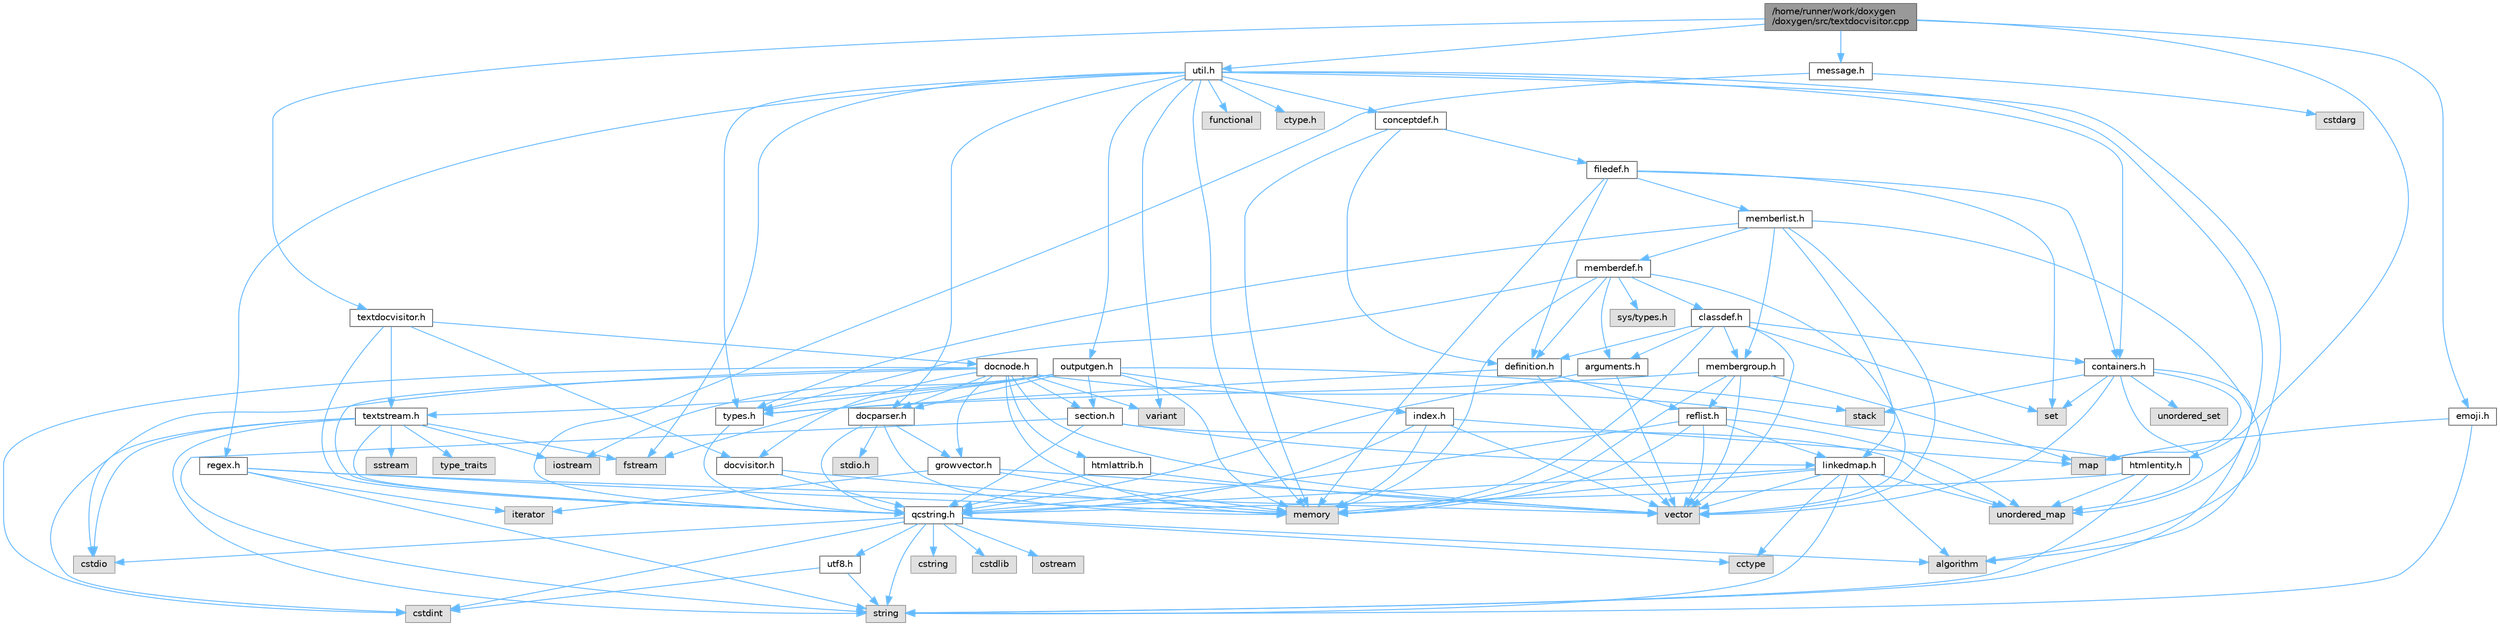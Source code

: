 digraph "/home/runner/work/doxygen/doxygen/src/textdocvisitor.cpp"
{
 // INTERACTIVE_SVG=YES
 // LATEX_PDF_SIZE
  bgcolor="transparent";
  edge [fontname=Helvetica,fontsize=10,labelfontname=Helvetica,labelfontsize=10];
  node [fontname=Helvetica,fontsize=10,shape=box,height=0.2,width=0.4];
  Node1 [id="Node000001",label="/home/runner/work/doxygen\l/doxygen/src/textdocvisitor.cpp",height=0.2,width=0.4,color="gray40", fillcolor="grey60", style="filled", fontcolor="black"];
  Node1 -> Node2 [id="edge1_Node000001_Node000002",color="steelblue1",style="solid"];
  Node2 [id="Node000002",label="textdocvisitor.h",height=0.2,width=0.4,color="grey40", fillcolor="white", style="filled",URL="$dd/d66/textdocvisitor_8h.html",tooltip=" "];
  Node2 -> Node3 [id="edge2_Node000002_Node000003",color="steelblue1",style="solid"];
  Node3 [id="Node000003",label="qcstring.h",height=0.2,width=0.4,color="grey40", fillcolor="white", style="filled",URL="$d7/d5c/qcstring_8h.html",tooltip=" "];
  Node3 -> Node4 [id="edge3_Node000003_Node000004",color="steelblue1",style="solid"];
  Node4 [id="Node000004",label="string",height=0.2,width=0.4,color="grey60", fillcolor="#E0E0E0", style="filled"];
  Node3 -> Node5 [id="edge4_Node000003_Node000005",color="steelblue1",style="solid"];
  Node5 [id="Node000005",label="algorithm",height=0.2,width=0.4,color="grey60", fillcolor="#E0E0E0", style="filled"];
  Node3 -> Node6 [id="edge5_Node000003_Node000006",color="steelblue1",style="solid"];
  Node6 [id="Node000006",label="cctype",height=0.2,width=0.4,color="grey60", fillcolor="#E0E0E0", style="filled"];
  Node3 -> Node7 [id="edge6_Node000003_Node000007",color="steelblue1",style="solid"];
  Node7 [id="Node000007",label="cstring",height=0.2,width=0.4,color="grey60", fillcolor="#E0E0E0", style="filled"];
  Node3 -> Node8 [id="edge7_Node000003_Node000008",color="steelblue1",style="solid"];
  Node8 [id="Node000008",label="cstdio",height=0.2,width=0.4,color="grey60", fillcolor="#E0E0E0", style="filled"];
  Node3 -> Node9 [id="edge8_Node000003_Node000009",color="steelblue1",style="solid"];
  Node9 [id="Node000009",label="cstdlib",height=0.2,width=0.4,color="grey60", fillcolor="#E0E0E0", style="filled"];
  Node3 -> Node10 [id="edge9_Node000003_Node000010",color="steelblue1",style="solid"];
  Node10 [id="Node000010",label="cstdint",height=0.2,width=0.4,color="grey60", fillcolor="#E0E0E0", style="filled"];
  Node3 -> Node11 [id="edge10_Node000003_Node000011",color="steelblue1",style="solid"];
  Node11 [id="Node000011",label="ostream",height=0.2,width=0.4,color="grey60", fillcolor="#E0E0E0", style="filled"];
  Node3 -> Node12 [id="edge11_Node000003_Node000012",color="steelblue1",style="solid"];
  Node12 [id="Node000012",label="utf8.h",height=0.2,width=0.4,color="grey40", fillcolor="white", style="filled",URL="$db/d7c/utf8_8h.html",tooltip="Various UTF8 related helper functions."];
  Node12 -> Node10 [id="edge12_Node000012_Node000010",color="steelblue1",style="solid"];
  Node12 -> Node4 [id="edge13_Node000012_Node000004",color="steelblue1",style="solid"];
  Node2 -> Node13 [id="edge14_Node000002_Node000013",color="steelblue1",style="solid"];
  Node13 [id="Node000013",label="docvisitor.h",height=0.2,width=0.4,color="grey40", fillcolor="white", style="filled",URL="$d2/d3c/docvisitor_8h.html",tooltip=" "];
  Node13 -> Node14 [id="edge15_Node000013_Node000014",color="steelblue1",style="solid"];
  Node14 [id="Node000014",label="memory",height=0.2,width=0.4,color="grey60", fillcolor="#E0E0E0", style="filled"];
  Node13 -> Node3 [id="edge16_Node000013_Node000003",color="steelblue1",style="solid"];
  Node2 -> Node15 [id="edge17_Node000002_Node000015",color="steelblue1",style="solid"];
  Node15 [id="Node000015",label="docnode.h",height=0.2,width=0.4,color="grey40", fillcolor="white", style="filled",URL="$de/d2b/docnode_8h.html",tooltip=" "];
  Node15 -> Node8 [id="edge18_Node000015_Node000008",color="steelblue1",style="solid"];
  Node15 -> Node10 [id="edge19_Node000015_Node000010",color="steelblue1",style="solid"];
  Node15 -> Node16 [id="edge20_Node000015_Node000016",color="steelblue1",style="solid"];
  Node16 [id="Node000016",label="vector",height=0.2,width=0.4,color="grey60", fillcolor="#E0E0E0", style="filled"];
  Node15 -> Node14 [id="edge21_Node000015_Node000014",color="steelblue1",style="solid"];
  Node15 -> Node17 [id="edge22_Node000015_Node000017",color="steelblue1",style="solid"];
  Node17 [id="Node000017",label="variant",height=0.2,width=0.4,color="grey60", fillcolor="#E0E0E0", style="filled"];
  Node15 -> Node3 [id="edge23_Node000015_Node000003",color="steelblue1",style="solid"];
  Node15 -> Node13 [id="edge24_Node000015_Node000013",color="steelblue1",style="solid"];
  Node15 -> Node18 [id="edge25_Node000015_Node000018",color="steelblue1",style="solid"];
  Node18 [id="Node000018",label="docparser.h",height=0.2,width=0.4,color="grey40", fillcolor="white", style="filled",URL="$de/d9c/docparser_8h.html",tooltip=" "];
  Node18 -> Node19 [id="edge26_Node000018_Node000019",color="steelblue1",style="solid"];
  Node19 [id="Node000019",label="stdio.h",height=0.2,width=0.4,color="grey60", fillcolor="#E0E0E0", style="filled"];
  Node18 -> Node14 [id="edge27_Node000018_Node000014",color="steelblue1",style="solid"];
  Node18 -> Node3 [id="edge28_Node000018_Node000003",color="steelblue1",style="solid"];
  Node18 -> Node20 [id="edge29_Node000018_Node000020",color="steelblue1",style="solid"];
  Node20 [id="Node000020",label="growvector.h",height=0.2,width=0.4,color="grey40", fillcolor="white", style="filled",URL="$d7/d50/growvector_8h.html",tooltip=" "];
  Node20 -> Node16 [id="edge30_Node000020_Node000016",color="steelblue1",style="solid"];
  Node20 -> Node14 [id="edge31_Node000020_Node000014",color="steelblue1",style="solid"];
  Node20 -> Node21 [id="edge32_Node000020_Node000021",color="steelblue1",style="solid"];
  Node21 [id="Node000021",label="iterator",height=0.2,width=0.4,color="grey60", fillcolor="#E0E0E0", style="filled"];
  Node15 -> Node22 [id="edge33_Node000015_Node000022",color="steelblue1",style="solid"];
  Node22 [id="Node000022",label="htmlattrib.h",height=0.2,width=0.4,color="grey40", fillcolor="white", style="filled",URL="$d0/d73/htmlattrib_8h.html",tooltip=" "];
  Node22 -> Node16 [id="edge34_Node000022_Node000016",color="steelblue1",style="solid"];
  Node22 -> Node3 [id="edge35_Node000022_Node000003",color="steelblue1",style="solid"];
  Node15 -> Node23 [id="edge36_Node000015_Node000023",color="steelblue1",style="solid"];
  Node23 [id="Node000023",label="htmlentity.h",height=0.2,width=0.4,color="grey40", fillcolor="white", style="filled",URL="$db/dc6/htmlentity_8h.html",tooltip=" "];
  Node23 -> Node24 [id="edge37_Node000023_Node000024",color="steelblue1",style="solid"];
  Node24 [id="Node000024",label="unordered_map",height=0.2,width=0.4,color="grey60", fillcolor="#E0E0E0", style="filled"];
  Node23 -> Node4 [id="edge38_Node000023_Node000004",color="steelblue1",style="solid"];
  Node23 -> Node3 [id="edge39_Node000023_Node000003",color="steelblue1",style="solid"];
  Node15 -> Node20 [id="edge40_Node000015_Node000020",color="steelblue1",style="solid"];
  Node15 -> Node25 [id="edge41_Node000015_Node000025",color="steelblue1",style="solid"];
  Node25 [id="Node000025",label="section.h",height=0.2,width=0.4,color="grey40", fillcolor="white", style="filled",URL="$d1/d2a/section_8h.html",tooltip=" "];
  Node25 -> Node4 [id="edge42_Node000025_Node000004",color="steelblue1",style="solid"];
  Node25 -> Node24 [id="edge43_Node000025_Node000024",color="steelblue1",style="solid"];
  Node25 -> Node3 [id="edge44_Node000025_Node000003",color="steelblue1",style="solid"];
  Node25 -> Node26 [id="edge45_Node000025_Node000026",color="steelblue1",style="solid"];
  Node26 [id="Node000026",label="linkedmap.h",height=0.2,width=0.4,color="grey40", fillcolor="white", style="filled",URL="$da/de1/linkedmap_8h.html",tooltip=" "];
  Node26 -> Node24 [id="edge46_Node000026_Node000024",color="steelblue1",style="solid"];
  Node26 -> Node16 [id="edge47_Node000026_Node000016",color="steelblue1",style="solid"];
  Node26 -> Node14 [id="edge48_Node000026_Node000014",color="steelblue1",style="solid"];
  Node26 -> Node4 [id="edge49_Node000026_Node000004",color="steelblue1",style="solid"];
  Node26 -> Node5 [id="edge50_Node000026_Node000005",color="steelblue1",style="solid"];
  Node26 -> Node6 [id="edge51_Node000026_Node000006",color="steelblue1",style="solid"];
  Node26 -> Node3 [id="edge52_Node000026_Node000003",color="steelblue1",style="solid"];
  Node2 -> Node27 [id="edge53_Node000002_Node000027",color="steelblue1",style="solid"];
  Node27 [id="Node000027",label="textstream.h",height=0.2,width=0.4,color="grey40", fillcolor="white", style="filled",URL="$d4/d7d/textstream_8h.html",tooltip=" "];
  Node27 -> Node4 [id="edge54_Node000027_Node000004",color="steelblue1",style="solid"];
  Node27 -> Node28 [id="edge55_Node000027_Node000028",color="steelblue1",style="solid"];
  Node28 [id="Node000028",label="iostream",height=0.2,width=0.4,color="grey60", fillcolor="#E0E0E0", style="filled"];
  Node27 -> Node29 [id="edge56_Node000027_Node000029",color="steelblue1",style="solid"];
  Node29 [id="Node000029",label="sstream",height=0.2,width=0.4,color="grey60", fillcolor="#E0E0E0", style="filled"];
  Node27 -> Node10 [id="edge57_Node000027_Node000010",color="steelblue1",style="solid"];
  Node27 -> Node8 [id="edge58_Node000027_Node000008",color="steelblue1",style="solid"];
  Node27 -> Node30 [id="edge59_Node000027_Node000030",color="steelblue1",style="solid"];
  Node30 [id="Node000030",label="fstream",height=0.2,width=0.4,color="grey60", fillcolor="#E0E0E0", style="filled"];
  Node27 -> Node31 [id="edge60_Node000027_Node000031",color="steelblue1",style="solid"];
  Node31 [id="Node000031",label="type_traits",height=0.2,width=0.4,color="grey60", fillcolor="#E0E0E0", style="filled"];
  Node27 -> Node3 [id="edge61_Node000027_Node000003",color="steelblue1",style="solid"];
  Node1 -> Node32 [id="edge62_Node000001_Node000032",color="steelblue1",style="solid"];
  Node32 [id="Node000032",label="message.h",height=0.2,width=0.4,color="grey40", fillcolor="white", style="filled",URL="$d2/d0d/message_8h.html",tooltip=" "];
  Node32 -> Node33 [id="edge63_Node000032_Node000033",color="steelblue1",style="solid"];
  Node33 [id="Node000033",label="cstdarg",height=0.2,width=0.4,color="grey60", fillcolor="#E0E0E0", style="filled"];
  Node32 -> Node3 [id="edge64_Node000032_Node000003",color="steelblue1",style="solid"];
  Node1 -> Node34 [id="edge65_Node000001_Node000034",color="steelblue1",style="solid"];
  Node34 [id="Node000034",label="util.h",height=0.2,width=0.4,color="grey40", fillcolor="white", style="filled",URL="$d8/d3c/util_8h.html",tooltip="A bunch of utility functions."];
  Node34 -> Node14 [id="edge66_Node000034_Node000014",color="steelblue1",style="solid"];
  Node34 -> Node24 [id="edge67_Node000034_Node000024",color="steelblue1",style="solid"];
  Node34 -> Node5 [id="edge68_Node000034_Node000005",color="steelblue1",style="solid"];
  Node34 -> Node35 [id="edge69_Node000034_Node000035",color="steelblue1",style="solid"];
  Node35 [id="Node000035",label="functional",height=0.2,width=0.4,color="grey60", fillcolor="#E0E0E0", style="filled"];
  Node34 -> Node30 [id="edge70_Node000034_Node000030",color="steelblue1",style="solid"];
  Node34 -> Node17 [id="edge71_Node000034_Node000017",color="steelblue1",style="solid"];
  Node34 -> Node36 [id="edge72_Node000034_Node000036",color="steelblue1",style="solid"];
  Node36 [id="Node000036",label="ctype.h",height=0.2,width=0.4,color="grey60", fillcolor="#E0E0E0", style="filled"];
  Node34 -> Node37 [id="edge73_Node000034_Node000037",color="steelblue1",style="solid"];
  Node37 [id="Node000037",label="types.h",height=0.2,width=0.4,color="grey40", fillcolor="white", style="filled",URL="$d9/d49/types_8h.html",tooltip="This file contains a number of basic enums and types."];
  Node37 -> Node3 [id="edge74_Node000037_Node000003",color="steelblue1",style="solid"];
  Node34 -> Node18 [id="edge75_Node000034_Node000018",color="steelblue1",style="solid"];
  Node34 -> Node38 [id="edge76_Node000034_Node000038",color="steelblue1",style="solid"];
  Node38 [id="Node000038",label="containers.h",height=0.2,width=0.4,color="grey40", fillcolor="white", style="filled",URL="$d5/d75/containers_8h.html",tooltip=" "];
  Node38 -> Node16 [id="edge77_Node000038_Node000016",color="steelblue1",style="solid"];
  Node38 -> Node4 [id="edge78_Node000038_Node000004",color="steelblue1",style="solid"];
  Node38 -> Node39 [id="edge79_Node000038_Node000039",color="steelblue1",style="solid"];
  Node39 [id="Node000039",label="set",height=0.2,width=0.4,color="grey60", fillcolor="#E0E0E0", style="filled"];
  Node38 -> Node40 [id="edge80_Node000038_Node000040",color="steelblue1",style="solid"];
  Node40 [id="Node000040",label="map",height=0.2,width=0.4,color="grey60", fillcolor="#E0E0E0", style="filled"];
  Node38 -> Node41 [id="edge81_Node000038_Node000041",color="steelblue1",style="solid"];
  Node41 [id="Node000041",label="unordered_set",height=0.2,width=0.4,color="grey60", fillcolor="#E0E0E0", style="filled"];
  Node38 -> Node24 [id="edge82_Node000038_Node000024",color="steelblue1",style="solid"];
  Node38 -> Node42 [id="edge83_Node000038_Node000042",color="steelblue1",style="solid"];
  Node42 [id="Node000042",label="stack",height=0.2,width=0.4,color="grey60", fillcolor="#E0E0E0", style="filled"];
  Node34 -> Node43 [id="edge84_Node000034_Node000043",color="steelblue1",style="solid"];
  Node43 [id="Node000043",label="outputgen.h",height=0.2,width=0.4,color="grey40", fillcolor="white", style="filled",URL="$df/d06/outputgen_8h.html",tooltip=" "];
  Node43 -> Node14 [id="edge85_Node000043_Node000014",color="steelblue1",style="solid"];
  Node43 -> Node42 [id="edge86_Node000043_Node000042",color="steelblue1",style="solid"];
  Node43 -> Node28 [id="edge87_Node000043_Node000028",color="steelblue1",style="solid"];
  Node43 -> Node30 [id="edge88_Node000043_Node000030",color="steelblue1",style="solid"];
  Node43 -> Node37 [id="edge89_Node000043_Node000037",color="steelblue1",style="solid"];
  Node43 -> Node44 [id="edge90_Node000043_Node000044",color="steelblue1",style="solid"];
  Node44 [id="Node000044",label="index.h",height=0.2,width=0.4,color="grey40", fillcolor="white", style="filled",URL="$d1/db5/index_8h.html",tooltip=" "];
  Node44 -> Node14 [id="edge91_Node000044_Node000014",color="steelblue1",style="solid"];
  Node44 -> Node16 [id="edge92_Node000044_Node000016",color="steelblue1",style="solid"];
  Node44 -> Node40 [id="edge93_Node000044_Node000040",color="steelblue1",style="solid"];
  Node44 -> Node3 [id="edge94_Node000044_Node000003",color="steelblue1",style="solid"];
  Node43 -> Node25 [id="edge95_Node000043_Node000025",color="steelblue1",style="solid"];
  Node43 -> Node27 [id="edge96_Node000043_Node000027",color="steelblue1",style="solid"];
  Node43 -> Node18 [id="edge97_Node000043_Node000018",color="steelblue1",style="solid"];
  Node34 -> Node45 [id="edge98_Node000034_Node000045",color="steelblue1",style="solid"];
  Node45 [id="Node000045",label="regex.h",height=0.2,width=0.4,color="grey40", fillcolor="white", style="filled",URL="$d1/d21/regex_8h.html",tooltip=" "];
  Node45 -> Node14 [id="edge99_Node000045_Node000014",color="steelblue1",style="solid"];
  Node45 -> Node4 [id="edge100_Node000045_Node000004",color="steelblue1",style="solid"];
  Node45 -> Node16 [id="edge101_Node000045_Node000016",color="steelblue1",style="solid"];
  Node45 -> Node21 [id="edge102_Node000045_Node000021",color="steelblue1",style="solid"];
  Node34 -> Node46 [id="edge103_Node000034_Node000046",color="steelblue1",style="solid"];
  Node46 [id="Node000046",label="conceptdef.h",height=0.2,width=0.4,color="grey40", fillcolor="white", style="filled",URL="$da/df1/conceptdef_8h.html",tooltip=" "];
  Node46 -> Node14 [id="edge104_Node000046_Node000014",color="steelblue1",style="solid"];
  Node46 -> Node47 [id="edge105_Node000046_Node000047",color="steelblue1",style="solid"];
  Node47 [id="Node000047",label="definition.h",height=0.2,width=0.4,color="grey40", fillcolor="white", style="filled",URL="$df/da1/definition_8h.html",tooltip=" "];
  Node47 -> Node16 [id="edge106_Node000047_Node000016",color="steelblue1",style="solid"];
  Node47 -> Node37 [id="edge107_Node000047_Node000037",color="steelblue1",style="solid"];
  Node47 -> Node48 [id="edge108_Node000047_Node000048",color="steelblue1",style="solid"];
  Node48 [id="Node000048",label="reflist.h",height=0.2,width=0.4,color="grey40", fillcolor="white", style="filled",URL="$d1/d02/reflist_8h.html",tooltip=" "];
  Node48 -> Node16 [id="edge109_Node000048_Node000016",color="steelblue1",style="solid"];
  Node48 -> Node24 [id="edge110_Node000048_Node000024",color="steelblue1",style="solid"];
  Node48 -> Node14 [id="edge111_Node000048_Node000014",color="steelblue1",style="solid"];
  Node48 -> Node3 [id="edge112_Node000048_Node000003",color="steelblue1",style="solid"];
  Node48 -> Node26 [id="edge113_Node000048_Node000026",color="steelblue1",style="solid"];
  Node46 -> Node49 [id="edge114_Node000046_Node000049",color="steelblue1",style="solid"];
  Node49 [id="Node000049",label="filedef.h",height=0.2,width=0.4,color="grey40", fillcolor="white", style="filled",URL="$d4/d3a/filedef_8h.html",tooltip=" "];
  Node49 -> Node14 [id="edge115_Node000049_Node000014",color="steelblue1",style="solid"];
  Node49 -> Node39 [id="edge116_Node000049_Node000039",color="steelblue1",style="solid"];
  Node49 -> Node47 [id="edge117_Node000049_Node000047",color="steelblue1",style="solid"];
  Node49 -> Node50 [id="edge118_Node000049_Node000050",color="steelblue1",style="solid"];
  Node50 [id="Node000050",label="memberlist.h",height=0.2,width=0.4,color="grey40", fillcolor="white", style="filled",URL="$dd/d78/memberlist_8h.html",tooltip=" "];
  Node50 -> Node16 [id="edge119_Node000050_Node000016",color="steelblue1",style="solid"];
  Node50 -> Node5 [id="edge120_Node000050_Node000005",color="steelblue1",style="solid"];
  Node50 -> Node51 [id="edge121_Node000050_Node000051",color="steelblue1",style="solid"];
  Node51 [id="Node000051",label="memberdef.h",height=0.2,width=0.4,color="grey40", fillcolor="white", style="filled",URL="$d4/d46/memberdef_8h.html",tooltip=" "];
  Node51 -> Node16 [id="edge122_Node000051_Node000016",color="steelblue1",style="solid"];
  Node51 -> Node14 [id="edge123_Node000051_Node000014",color="steelblue1",style="solid"];
  Node51 -> Node52 [id="edge124_Node000051_Node000052",color="steelblue1",style="solid"];
  Node52 [id="Node000052",label="sys/types.h",height=0.2,width=0.4,color="grey60", fillcolor="#E0E0E0", style="filled"];
  Node51 -> Node37 [id="edge125_Node000051_Node000037",color="steelblue1",style="solid"];
  Node51 -> Node47 [id="edge126_Node000051_Node000047",color="steelblue1",style="solid"];
  Node51 -> Node53 [id="edge127_Node000051_Node000053",color="steelblue1",style="solid"];
  Node53 [id="Node000053",label="arguments.h",height=0.2,width=0.4,color="grey40", fillcolor="white", style="filled",URL="$df/d9b/arguments_8h.html",tooltip=" "];
  Node53 -> Node16 [id="edge128_Node000053_Node000016",color="steelblue1",style="solid"];
  Node53 -> Node3 [id="edge129_Node000053_Node000003",color="steelblue1",style="solid"];
  Node51 -> Node54 [id="edge130_Node000051_Node000054",color="steelblue1",style="solid"];
  Node54 [id="Node000054",label="classdef.h",height=0.2,width=0.4,color="grey40", fillcolor="white", style="filled",URL="$d1/da6/classdef_8h.html",tooltip=" "];
  Node54 -> Node14 [id="edge131_Node000054_Node000014",color="steelblue1",style="solid"];
  Node54 -> Node16 [id="edge132_Node000054_Node000016",color="steelblue1",style="solid"];
  Node54 -> Node39 [id="edge133_Node000054_Node000039",color="steelblue1",style="solid"];
  Node54 -> Node38 [id="edge134_Node000054_Node000038",color="steelblue1",style="solid"];
  Node54 -> Node47 [id="edge135_Node000054_Node000047",color="steelblue1",style="solid"];
  Node54 -> Node53 [id="edge136_Node000054_Node000053",color="steelblue1",style="solid"];
  Node54 -> Node55 [id="edge137_Node000054_Node000055",color="steelblue1",style="solid"];
  Node55 [id="Node000055",label="membergroup.h",height=0.2,width=0.4,color="grey40", fillcolor="white", style="filled",URL="$d9/d11/membergroup_8h.html",tooltip=" "];
  Node55 -> Node16 [id="edge138_Node000055_Node000016",color="steelblue1",style="solid"];
  Node55 -> Node40 [id="edge139_Node000055_Node000040",color="steelblue1",style="solid"];
  Node55 -> Node14 [id="edge140_Node000055_Node000014",color="steelblue1",style="solid"];
  Node55 -> Node37 [id="edge141_Node000055_Node000037",color="steelblue1",style="solid"];
  Node55 -> Node48 [id="edge142_Node000055_Node000048",color="steelblue1",style="solid"];
  Node50 -> Node26 [id="edge143_Node000050_Node000026",color="steelblue1",style="solid"];
  Node50 -> Node37 [id="edge144_Node000050_Node000037",color="steelblue1",style="solid"];
  Node50 -> Node55 [id="edge145_Node000050_Node000055",color="steelblue1",style="solid"];
  Node49 -> Node38 [id="edge146_Node000049_Node000038",color="steelblue1",style="solid"];
  Node1 -> Node23 [id="edge147_Node000001_Node000023",color="steelblue1",style="solid"];
  Node1 -> Node56 [id="edge148_Node000001_Node000056",color="steelblue1",style="solid"];
  Node56 [id="Node000056",label="emoji.h",height=0.2,width=0.4,color="grey40", fillcolor="white", style="filled",URL="$d6/dd3/emoji_8h.html",tooltip=" "];
  Node56 -> Node40 [id="edge149_Node000056_Node000040",color="steelblue1",style="solid"];
  Node56 -> Node4 [id="edge150_Node000056_Node000004",color="steelblue1",style="solid"];
}
